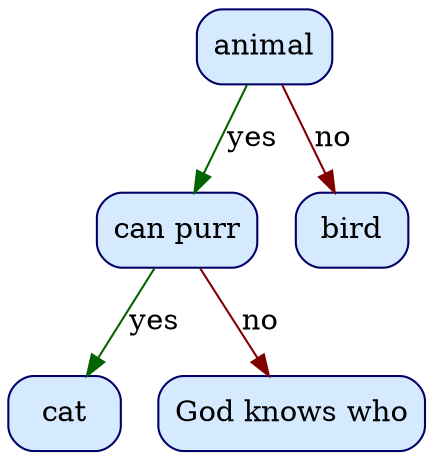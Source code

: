 digraph {
  rankdir = HR;
  node [shape = Mrecord, color = "#000066", style = filled, fillcolor = "#D5EAFF"];
  node_0000025424f46bb0[label = " 
animal "]; 
  node_0000025424f46c00[label = " 
can purr "]; 
  node_0000025424f46c50[label = " 
cat "]; 
  node_0000025424f46ca0[label = " 
God knows who "]; 
  node_0000025424f46cf0[label = " 
bird "]; 
  node_0000025424f46bb0 -> node_0000025424f46c00 [label = "yes", weight = 1, color = "#006400"];
  node_0000025424f46c00 -> node_0000025424f46c50 [label = "yes", weight = 1, color = "#006400"];
  node_0000025424f46c00 -> node_0000025424f46ca0 [label = "no", weight = 1, color = "#800000"];
  node_0000025424f46bb0 -> node_0000025424f46cf0 [label = "no", weight = 1, color = "#800000"];
}